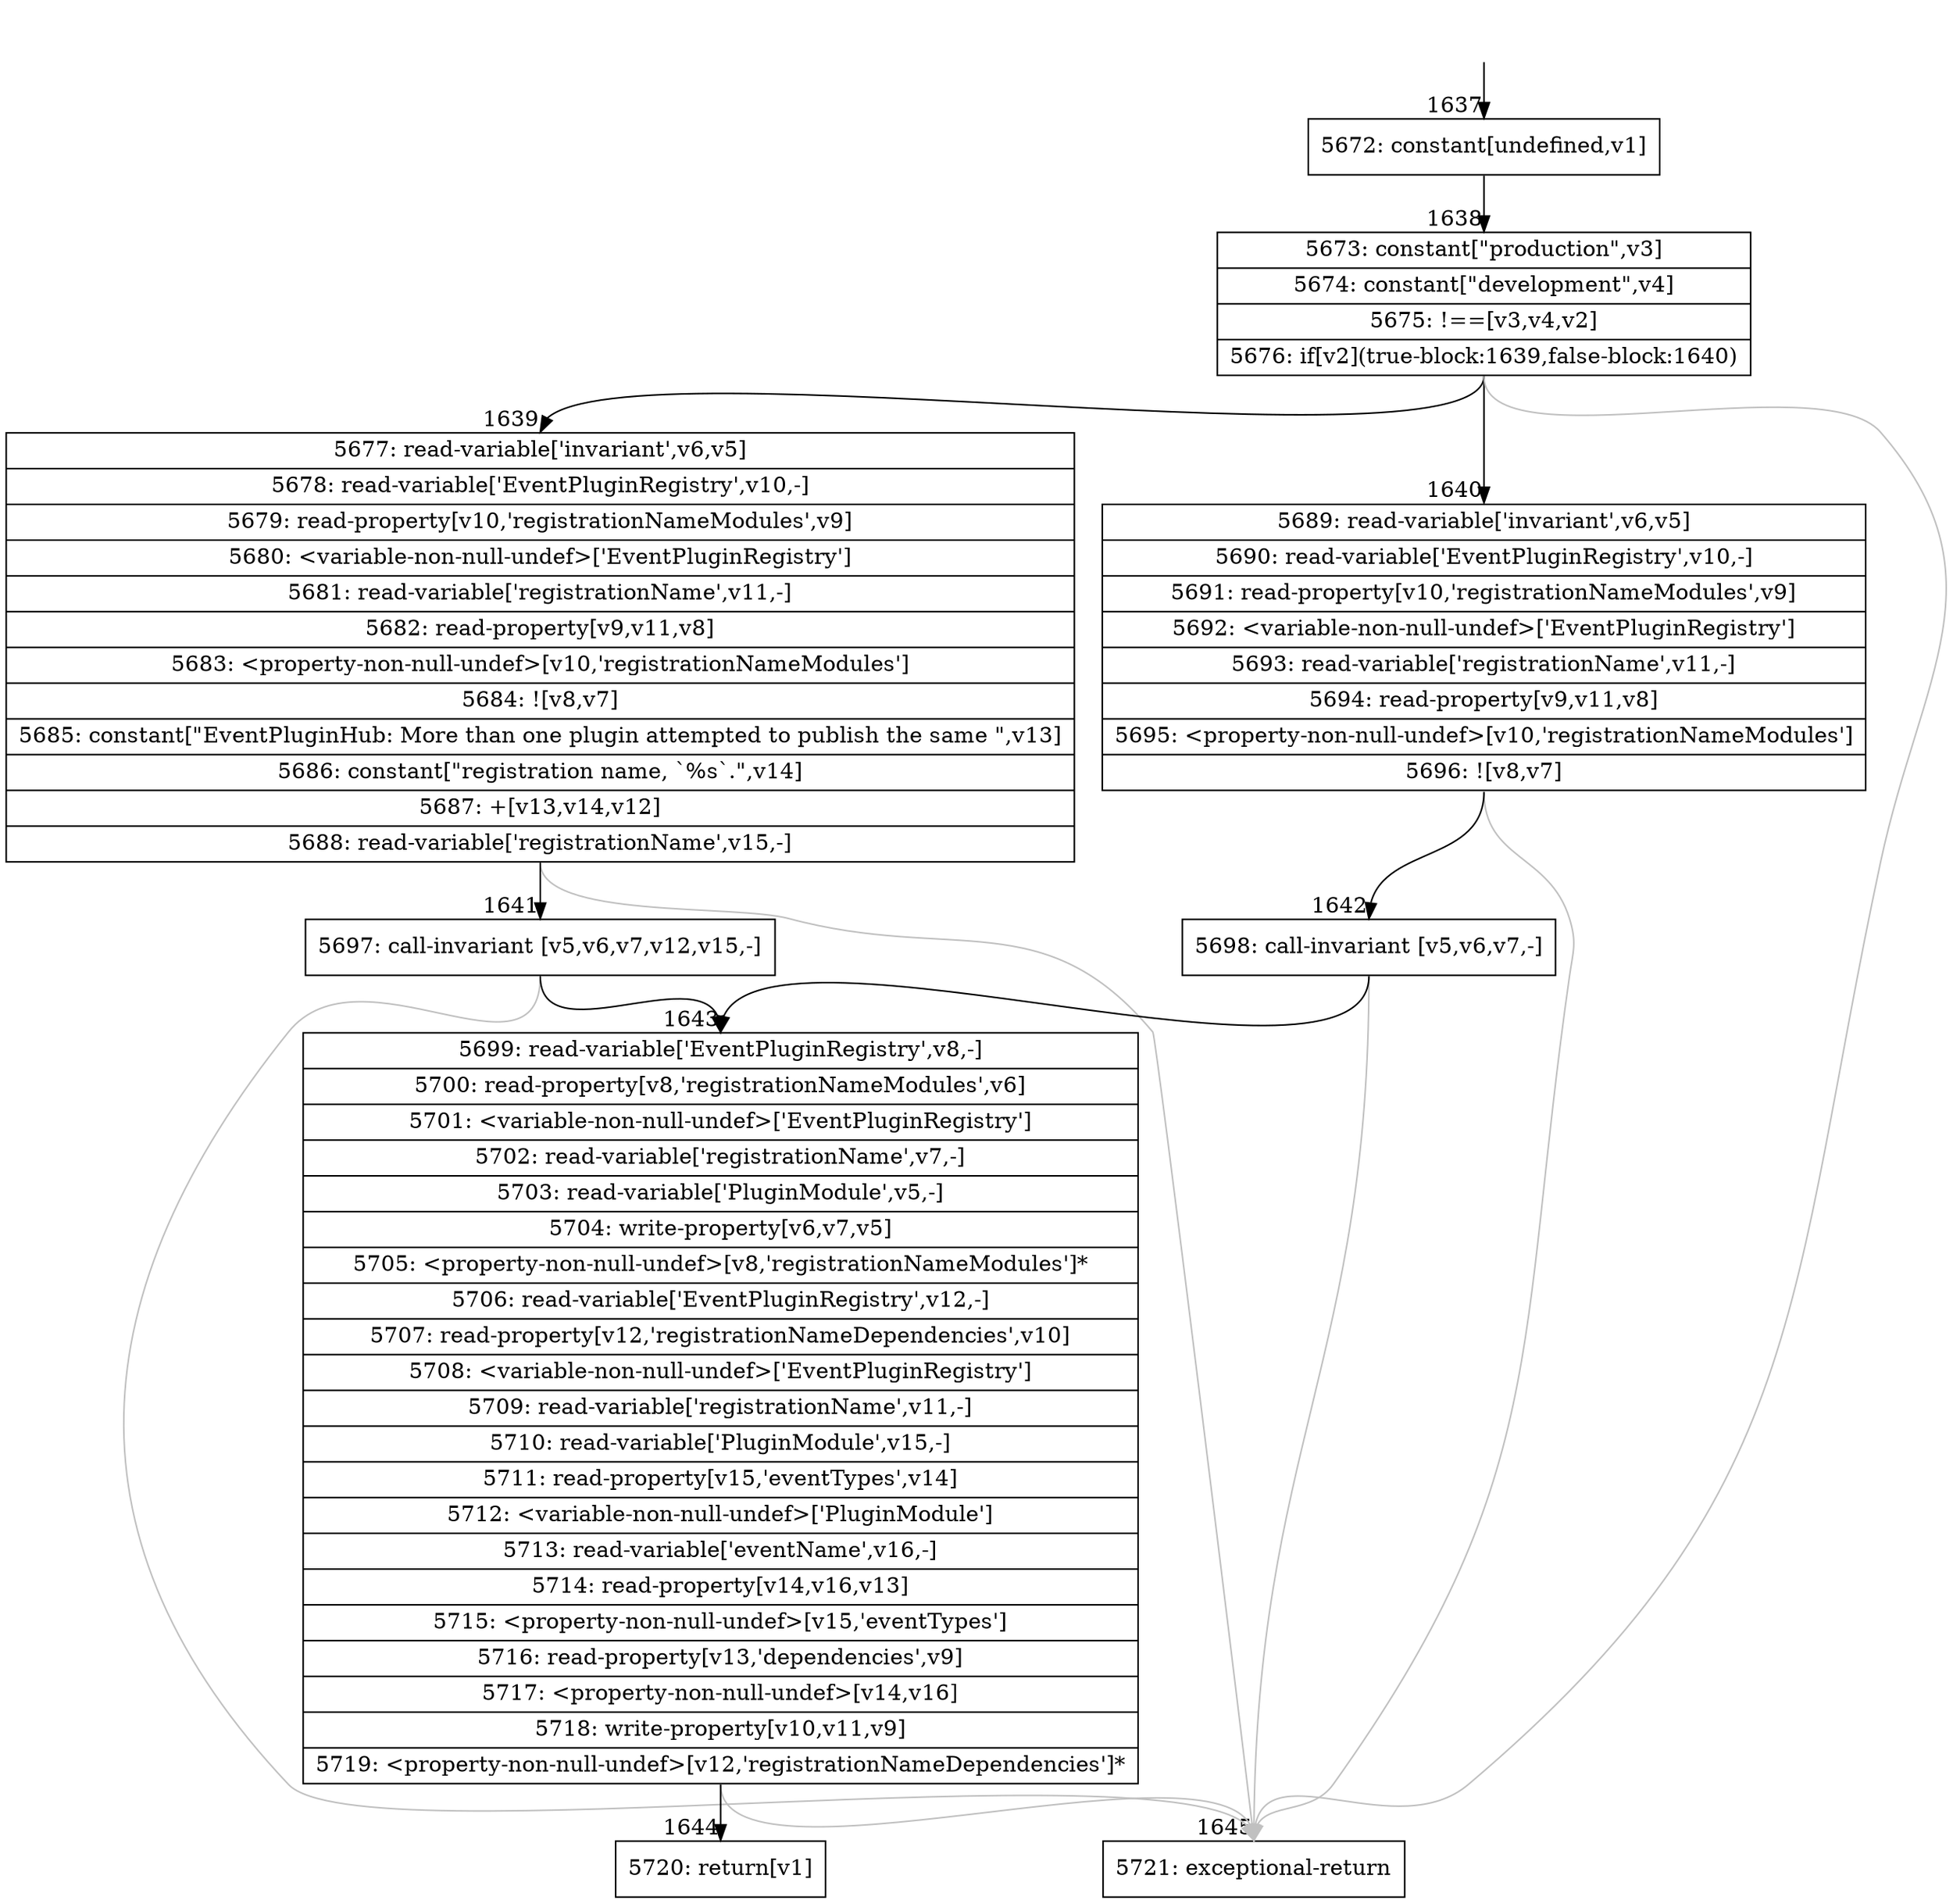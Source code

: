 digraph {
rankdir="TD"
BB_entry109[shape=none,label=""];
BB_entry109 -> BB1637 [tailport=s, headport=n, headlabel="    1637"]
BB1637 [shape=record label="{5672: constant[undefined,v1]}" ] 
BB1637 -> BB1638 [tailport=s, headport=n, headlabel="      1638"]
BB1638 [shape=record label="{5673: constant[\"production\",v3]|5674: constant[\"development\",v4]|5675: !==[v3,v4,v2]|5676: if[v2](true-block:1639,false-block:1640)}" ] 
BB1638 -> BB1639 [tailport=s, headport=n, headlabel="      1639"]
BB1638 -> BB1640 [tailport=s, headport=n, headlabel="      1640"]
BB1638 -> BB1645 [tailport=s, headport=n, color=gray, headlabel="      1645"]
BB1639 [shape=record label="{5677: read-variable['invariant',v6,v5]|5678: read-variable['EventPluginRegistry',v10,-]|5679: read-property[v10,'registrationNameModules',v9]|5680: \<variable-non-null-undef\>['EventPluginRegistry']|5681: read-variable['registrationName',v11,-]|5682: read-property[v9,v11,v8]|5683: \<property-non-null-undef\>[v10,'registrationNameModules']|5684: ![v8,v7]|5685: constant[\"EventPluginHub: More than one plugin attempted to publish the same \",v13]|5686: constant[\"registration name, `%s`.\",v14]|5687: +[v13,v14,v12]|5688: read-variable['registrationName',v15,-]}" ] 
BB1639 -> BB1641 [tailport=s, headport=n, headlabel="      1641"]
BB1639 -> BB1645 [tailport=s, headport=n, color=gray]
BB1640 [shape=record label="{5689: read-variable['invariant',v6,v5]|5690: read-variable['EventPluginRegistry',v10,-]|5691: read-property[v10,'registrationNameModules',v9]|5692: \<variable-non-null-undef\>['EventPluginRegistry']|5693: read-variable['registrationName',v11,-]|5694: read-property[v9,v11,v8]|5695: \<property-non-null-undef\>[v10,'registrationNameModules']|5696: ![v8,v7]}" ] 
BB1640 -> BB1642 [tailport=s, headport=n, headlabel="      1642"]
BB1640 -> BB1645 [tailport=s, headport=n, color=gray]
BB1641 [shape=record label="{5697: call-invariant [v5,v6,v7,v12,v15,-]}" ] 
BB1641 -> BB1643 [tailport=s, headport=n, headlabel="      1643"]
BB1641 -> BB1645 [tailport=s, headport=n, color=gray]
BB1642 [shape=record label="{5698: call-invariant [v5,v6,v7,-]}" ] 
BB1642 -> BB1643 [tailport=s, headport=n]
BB1642 -> BB1645 [tailport=s, headport=n, color=gray]
BB1643 [shape=record label="{5699: read-variable['EventPluginRegistry',v8,-]|5700: read-property[v8,'registrationNameModules',v6]|5701: \<variable-non-null-undef\>['EventPluginRegistry']|5702: read-variable['registrationName',v7,-]|5703: read-variable['PluginModule',v5,-]|5704: write-property[v6,v7,v5]|5705: \<property-non-null-undef\>[v8,'registrationNameModules']*|5706: read-variable['EventPluginRegistry',v12,-]|5707: read-property[v12,'registrationNameDependencies',v10]|5708: \<variable-non-null-undef\>['EventPluginRegistry']|5709: read-variable['registrationName',v11,-]|5710: read-variable['PluginModule',v15,-]|5711: read-property[v15,'eventTypes',v14]|5712: \<variable-non-null-undef\>['PluginModule']|5713: read-variable['eventName',v16,-]|5714: read-property[v14,v16,v13]|5715: \<property-non-null-undef\>[v15,'eventTypes']|5716: read-property[v13,'dependencies',v9]|5717: \<property-non-null-undef\>[v14,v16]|5718: write-property[v10,v11,v9]|5719: \<property-non-null-undef\>[v12,'registrationNameDependencies']*}" ] 
BB1643 -> BB1644 [tailport=s, headport=n, headlabel="      1644"]
BB1643 -> BB1645 [tailport=s, headport=n, color=gray]
BB1644 [shape=record label="{5720: return[v1]}" ] 
BB1645 [shape=record label="{5721: exceptional-return}" ] 
//#$~ 3043
}
